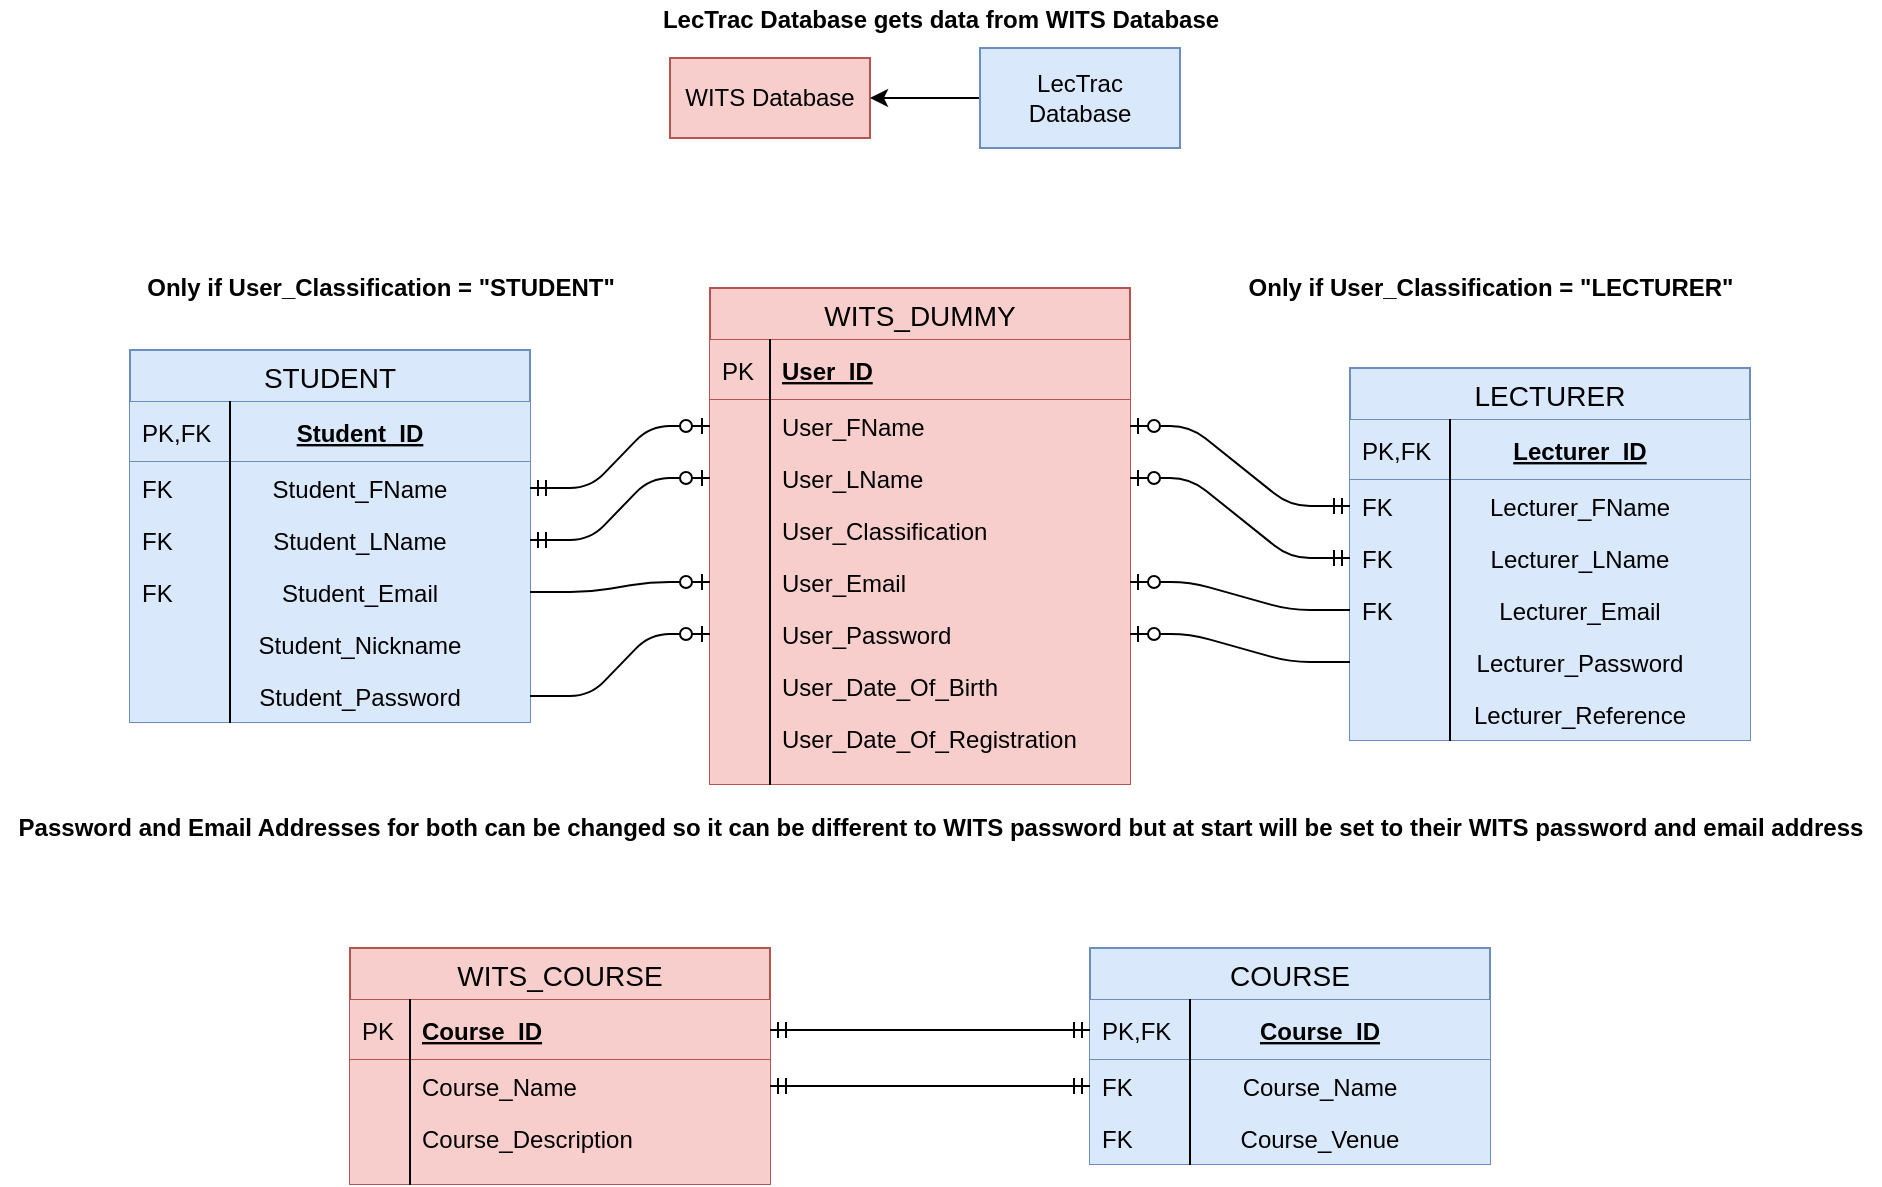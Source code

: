 <mxfile version="12.6.5" type="device"><diagram id="C5RBs43oDa-KdzZeNtuy" name="Page-1"><mxGraphModel dx="1096" dy="639" grid="1" gridSize="10" guides="1" tooltips="1" connect="1" arrows="1" fold="1" page="1" pageScale="1" pageWidth="827" pageHeight="1169" math="0" shadow="0"><root><mxCell id="WIyWlLk6GJQsqaUBKTNV-0"/><mxCell id="WIyWlLk6GJQsqaUBKTNV-1" parent="WIyWlLk6GJQsqaUBKTNV-0"/><mxCell id="q8qyXDA9uavXnTlKvIZX-0" value="WITS Database" style="whiteSpace=wrap;html=1;align=center;fillColor=#f8cecc;strokeColor=#b85450;" parent="WIyWlLk6GJQsqaUBKTNV-1" vertex="1"><mxGeometry x="240" y="185" width="100" height="40" as="geometry"/></mxCell><mxCell id="I5v792Ejw2t5efdUg5He-0" style="edgeStyle=orthogonalEdgeStyle;rounded=0;orthogonalLoop=1;jettySize=auto;html=1;exitX=0;exitY=0.5;exitDx=0;exitDy=0;entryX=1;entryY=0.5;entryDx=0;entryDy=0;" parent="WIyWlLk6GJQsqaUBKTNV-1" source="q8qyXDA9uavXnTlKvIZX-1" target="q8qyXDA9uavXnTlKvIZX-0" edge="1"><mxGeometry relative="1" as="geometry"/></mxCell><mxCell id="q8qyXDA9uavXnTlKvIZX-1" value="LecTrac &lt;br&gt;Database" style="whiteSpace=wrap;html=1;align=center;fillColor=#dae8fc;strokeColor=#6c8ebf;" parent="WIyWlLk6GJQsqaUBKTNV-1" vertex="1"><mxGeometry x="395" y="180" width="100" height="50" as="geometry"/></mxCell><mxCell id="q8qyXDA9uavXnTlKvIZX-21" value="WITS_COURSE" style="swimlane;fontStyle=0;childLayout=stackLayout;horizontal=1;startSize=26;horizontalStack=0;resizeParent=1;resizeParentMax=0;resizeLast=0;collapsible=1;marginBottom=0;align=center;fontSize=14;fillColor=#f8cecc;strokeColor=#b85450;" parent="WIyWlLk6GJQsqaUBKTNV-1" vertex="1"><mxGeometry x="80" y="630" width="210" height="118" as="geometry"/></mxCell><mxCell id="q8qyXDA9uavXnTlKvIZX-22" value="Course_ID" style="shape=partialRectangle;top=0;left=0;right=0;bottom=1;align=left;verticalAlign=middle;fillColor=#f8cecc;spacingLeft=34;spacingRight=4;overflow=hidden;rotatable=0;points=[[0,0.5],[1,0.5]];portConstraint=eastwest;dropTarget=0;fontStyle=5;fontSize=12;strokeColor=#b85450;" parent="q8qyXDA9uavXnTlKvIZX-21" vertex="1"><mxGeometry y="26" width="210" height="30" as="geometry"/></mxCell><mxCell id="q8qyXDA9uavXnTlKvIZX-23" value="PK" style="shape=partialRectangle;top=0;left=0;bottom=0;fillColor=none;align=left;verticalAlign=middle;spacingLeft=4;spacingRight=4;overflow=hidden;rotatable=0;points=[];portConstraint=eastwest;part=1;fontSize=12;" parent="q8qyXDA9uavXnTlKvIZX-22" vertex="1" connectable="0"><mxGeometry width="30" height="30" as="geometry"/></mxCell><mxCell id="q8qyXDA9uavXnTlKvIZX-24" value="Course_Name" style="shape=partialRectangle;top=0;left=0;right=0;bottom=0;align=left;verticalAlign=top;fillColor=#f8cecc;spacingLeft=34;spacingRight=4;overflow=hidden;rotatable=0;points=[[0,0.5],[1,0.5]];portConstraint=eastwest;dropTarget=0;fontSize=12;strokeColor=#b85450;" parent="q8qyXDA9uavXnTlKvIZX-21" vertex="1"><mxGeometry y="56" width="210" height="26" as="geometry"/></mxCell><mxCell id="q8qyXDA9uavXnTlKvIZX-25" value="" style="shape=partialRectangle;top=0;left=0;bottom=0;fillColor=none;align=left;verticalAlign=top;spacingLeft=4;spacingRight=4;overflow=hidden;rotatable=0;points=[];portConstraint=eastwest;part=1;fontSize=12;" parent="q8qyXDA9uavXnTlKvIZX-24" vertex="1" connectable="0"><mxGeometry width="30" height="26" as="geometry"/></mxCell><mxCell id="q8qyXDA9uavXnTlKvIZX-28" value="Course_Description" style="shape=partialRectangle;top=0;left=0;right=0;bottom=0;align=left;verticalAlign=top;fillColor=#f8cecc;spacingLeft=34;spacingRight=4;overflow=hidden;rotatable=0;points=[[0,0.5],[1,0.5]];portConstraint=eastwest;dropTarget=0;fontSize=12;strokeColor=#b85450;" parent="q8qyXDA9uavXnTlKvIZX-21" vertex="1"><mxGeometry y="82" width="210" height="26" as="geometry"/></mxCell><mxCell id="q8qyXDA9uavXnTlKvIZX-29" value="" style="shape=partialRectangle;top=0;left=0;bottom=0;fillColor=none;align=left;verticalAlign=top;spacingLeft=4;spacingRight=4;overflow=hidden;rotatable=0;points=[];portConstraint=eastwest;part=1;fontSize=12;" parent="q8qyXDA9uavXnTlKvIZX-28" vertex="1" connectable="0"><mxGeometry width="30" height="26" as="geometry"/></mxCell><mxCell id="q8qyXDA9uavXnTlKvIZX-34" value="" style="shape=partialRectangle;top=0;left=0;right=0;bottom=0;align=left;verticalAlign=top;fillColor=#f8cecc;spacingLeft=34;spacingRight=4;overflow=hidden;rotatable=0;points=[[0,0.5],[1,0.5]];portConstraint=eastwest;dropTarget=0;fontSize=12;strokeColor=#b85450;" parent="q8qyXDA9uavXnTlKvIZX-21" vertex="1"><mxGeometry y="108" width="210" height="10" as="geometry"/></mxCell><mxCell id="q8qyXDA9uavXnTlKvIZX-35" value="" style="shape=partialRectangle;top=0;left=0;bottom=0;fillColor=none;align=left;verticalAlign=top;spacingLeft=4;spacingRight=4;overflow=hidden;rotatable=0;points=[];portConstraint=eastwest;part=1;fontSize=12;" parent="q8qyXDA9uavXnTlKvIZX-34" vertex="1" connectable="0"><mxGeometry width="30" height="10" as="geometry"/></mxCell><mxCell id="q8qyXDA9uavXnTlKvIZX-36" value="WITS_DUMMY" style="swimlane;fontStyle=0;childLayout=stackLayout;horizontal=1;startSize=26;horizontalStack=0;resizeParent=1;resizeParentMax=0;resizeLast=0;collapsible=1;marginBottom=0;align=center;fontSize=14;fillColor=#f8cecc;strokeColor=#b85450;" parent="WIyWlLk6GJQsqaUBKTNV-1" vertex="1"><mxGeometry x="260" y="300" width="210" height="248" as="geometry"/></mxCell><mxCell id="q8qyXDA9uavXnTlKvIZX-37" value="User_ID" style="shape=partialRectangle;top=0;left=0;right=0;bottom=1;align=left;verticalAlign=middle;fillColor=#f8cecc;spacingLeft=34;spacingRight=4;overflow=hidden;rotatable=0;points=[[0,0.5],[1,0.5]];portConstraint=eastwest;dropTarget=0;fontStyle=5;fontSize=12;strokeColor=#b85450;" parent="q8qyXDA9uavXnTlKvIZX-36" vertex="1"><mxGeometry y="26" width="210" height="30" as="geometry"/></mxCell><mxCell id="q8qyXDA9uavXnTlKvIZX-38" value="PK" style="shape=partialRectangle;top=0;left=0;bottom=0;fillColor=none;align=left;verticalAlign=middle;spacingLeft=4;spacingRight=4;overflow=hidden;rotatable=0;points=[];portConstraint=eastwest;part=1;fontSize=12;" parent="q8qyXDA9uavXnTlKvIZX-37" vertex="1" connectable="0"><mxGeometry width="30" height="30" as="geometry"/></mxCell><mxCell id="q8qyXDA9uavXnTlKvIZX-39" value="User_FName" style="shape=partialRectangle;top=0;left=0;right=0;bottom=0;align=left;verticalAlign=top;fillColor=#f8cecc;spacingLeft=34;spacingRight=4;overflow=hidden;rotatable=0;points=[[0,0.5],[1,0.5]];portConstraint=eastwest;dropTarget=0;fontSize=12;strokeColor=#b85450;" parent="q8qyXDA9uavXnTlKvIZX-36" vertex="1"><mxGeometry y="56" width="210" height="26" as="geometry"/></mxCell><mxCell id="q8qyXDA9uavXnTlKvIZX-40" value="" style="shape=partialRectangle;top=0;left=0;bottom=0;fillColor=none;align=left;verticalAlign=top;spacingLeft=4;spacingRight=4;overflow=hidden;rotatable=0;points=[];portConstraint=eastwest;part=1;fontSize=12;" parent="q8qyXDA9uavXnTlKvIZX-39" vertex="1" connectable="0"><mxGeometry width="30" height="26" as="geometry"/></mxCell><mxCell id="q8qyXDA9uavXnTlKvIZX-41" value="User_LName" style="shape=partialRectangle;top=0;left=0;right=0;bottom=0;align=left;verticalAlign=top;fillColor=#f8cecc;spacingLeft=34;spacingRight=4;overflow=hidden;rotatable=0;points=[[0,0.5],[1,0.5]];portConstraint=eastwest;dropTarget=0;fontSize=12;strokeColor=#b85450;" parent="q8qyXDA9uavXnTlKvIZX-36" vertex="1"><mxGeometry y="82" width="210" height="26" as="geometry"/></mxCell><mxCell id="q8qyXDA9uavXnTlKvIZX-42" value="" style="shape=partialRectangle;top=0;left=0;bottom=0;fillColor=none;align=left;verticalAlign=top;spacingLeft=4;spacingRight=4;overflow=hidden;rotatable=0;points=[];portConstraint=eastwest;part=1;fontSize=12;" parent="q8qyXDA9uavXnTlKvIZX-41" vertex="1" connectable="0"><mxGeometry width="30" height="26" as="geometry"/></mxCell><mxCell id="q8qyXDA9uavXnTlKvIZX-43" value="User_Classification" style="shape=partialRectangle;top=0;left=0;right=0;bottom=0;align=left;verticalAlign=top;fillColor=#f8cecc;spacingLeft=34;spacingRight=4;overflow=hidden;rotatable=0;points=[[0,0.5],[1,0.5]];portConstraint=eastwest;dropTarget=0;fontSize=12;strokeColor=#b85450;" parent="q8qyXDA9uavXnTlKvIZX-36" vertex="1"><mxGeometry y="108" width="210" height="26" as="geometry"/></mxCell><mxCell id="q8qyXDA9uavXnTlKvIZX-44" value="" style="shape=partialRectangle;top=0;left=0;bottom=0;fillColor=none;align=left;verticalAlign=top;spacingLeft=4;spacingRight=4;overflow=hidden;rotatable=0;points=[];portConstraint=eastwest;part=1;fontSize=12;" parent="q8qyXDA9uavXnTlKvIZX-43" vertex="1" connectable="0"><mxGeometry width="30" height="26" as="geometry"/></mxCell><mxCell id="q8qyXDA9uavXnTlKvIZX-47" value="User_Email" style="shape=partialRectangle;top=0;left=0;right=0;bottom=0;align=left;verticalAlign=top;fillColor=#f8cecc;spacingLeft=34;spacingRight=4;overflow=hidden;rotatable=0;points=[[0,0.5],[1,0.5]];portConstraint=eastwest;dropTarget=0;fontSize=12;strokeColor=#b85450;" parent="q8qyXDA9uavXnTlKvIZX-36" vertex="1"><mxGeometry y="134" width="210" height="26" as="geometry"/></mxCell><mxCell id="q8qyXDA9uavXnTlKvIZX-48" value="" style="shape=partialRectangle;top=0;left=0;bottom=0;fillColor=none;align=left;verticalAlign=top;spacingLeft=4;spacingRight=4;overflow=hidden;rotatable=0;points=[];portConstraint=eastwest;part=1;fontSize=12;" parent="q8qyXDA9uavXnTlKvIZX-47" vertex="1" connectable="0"><mxGeometry width="30" height="26" as="geometry"/></mxCell><mxCell id="q8qyXDA9uavXnTlKvIZX-45" value="User_Password" style="shape=partialRectangle;top=0;left=0;right=0;bottom=0;align=left;verticalAlign=top;fillColor=#f8cecc;spacingLeft=34;spacingRight=4;overflow=hidden;rotatable=0;points=[[0,0.5],[1,0.5]];portConstraint=eastwest;dropTarget=0;fontSize=12;strokeColor=#b85450;" parent="q8qyXDA9uavXnTlKvIZX-36" vertex="1"><mxGeometry y="160" width="210" height="26" as="geometry"/></mxCell><mxCell id="q8qyXDA9uavXnTlKvIZX-46" value="" style="shape=partialRectangle;top=0;left=0;bottom=0;fillColor=none;align=left;verticalAlign=top;spacingLeft=4;spacingRight=4;overflow=hidden;rotatable=0;points=[];portConstraint=eastwest;part=1;fontSize=12;" parent="q8qyXDA9uavXnTlKvIZX-45" vertex="1" connectable="0"><mxGeometry width="30" height="26" as="geometry"/></mxCell><mxCell id="q8qyXDA9uavXnTlKvIZX-49" value="User_Date_Of_Birth" style="shape=partialRectangle;top=0;left=0;right=0;bottom=0;align=left;verticalAlign=top;fillColor=#f8cecc;spacingLeft=34;spacingRight=4;overflow=hidden;rotatable=0;points=[[0,0.5],[1,0.5]];portConstraint=eastwest;dropTarget=0;fontSize=12;strokeColor=#b85450;" parent="q8qyXDA9uavXnTlKvIZX-36" vertex="1"><mxGeometry y="186" width="210" height="26" as="geometry"/></mxCell><mxCell id="q8qyXDA9uavXnTlKvIZX-50" value="" style="shape=partialRectangle;top=0;left=0;bottom=0;fillColor=none;align=left;verticalAlign=top;spacingLeft=4;spacingRight=4;overflow=hidden;rotatable=0;points=[];portConstraint=eastwest;part=1;fontSize=12;" parent="q8qyXDA9uavXnTlKvIZX-49" vertex="1" connectable="0"><mxGeometry width="30" height="26" as="geometry"/></mxCell><mxCell id="q8qyXDA9uavXnTlKvIZX-51" value="User_Date_Of_Registration" style="shape=partialRectangle;top=0;left=0;right=0;bottom=0;align=left;verticalAlign=top;fillColor=#f8cecc;spacingLeft=34;spacingRight=4;overflow=hidden;rotatable=0;points=[[0,0.5],[1,0.5]];portConstraint=eastwest;dropTarget=0;fontSize=12;strokeColor=#b85450;" parent="q8qyXDA9uavXnTlKvIZX-36" vertex="1"><mxGeometry y="212" width="210" height="26" as="geometry"/></mxCell><mxCell id="q8qyXDA9uavXnTlKvIZX-52" value="" style="shape=partialRectangle;top=0;left=0;bottom=0;fillColor=none;align=left;verticalAlign=top;spacingLeft=4;spacingRight=4;overflow=hidden;rotatable=0;points=[];portConstraint=eastwest;part=1;fontSize=12;" parent="q8qyXDA9uavXnTlKvIZX-51" vertex="1" connectable="0"><mxGeometry width="30" height="26" as="geometry"/></mxCell><mxCell id="q8qyXDA9uavXnTlKvIZX-53" value="" style="shape=partialRectangle;top=0;left=0;right=0;bottom=0;align=left;verticalAlign=top;fillColor=#f8cecc;spacingLeft=34;spacingRight=4;overflow=hidden;rotatable=0;points=[[0,0.5],[1,0.5]];portConstraint=eastwest;dropTarget=0;fontSize=12;strokeColor=#b85450;" parent="q8qyXDA9uavXnTlKvIZX-36" vertex="1"><mxGeometry y="238" width="210" height="10" as="geometry"/></mxCell><mxCell id="q8qyXDA9uavXnTlKvIZX-54" value="" style="shape=partialRectangle;top=0;left=0;bottom=0;fillColor=none;align=left;verticalAlign=top;spacingLeft=4;spacingRight=4;overflow=hidden;rotatable=0;points=[];portConstraint=eastwest;part=1;fontSize=12;" parent="q8qyXDA9uavXnTlKvIZX-53" vertex="1" connectable="0"><mxGeometry width="30" height="10" as="geometry"/></mxCell><mxCell id="q8qyXDA9uavXnTlKvIZX-55" value="STUDENT" style="swimlane;fontStyle=0;childLayout=stackLayout;horizontal=1;startSize=26;horizontalStack=0;resizeParent=1;resizeParentMax=0;resizeLast=0;collapsible=1;marginBottom=0;align=center;fontSize=14;fillColor=#dae8fc;strokeColor=#6c8ebf;" parent="WIyWlLk6GJQsqaUBKTNV-1" vertex="1"><mxGeometry x="-30" y="331" width="200" height="186" as="geometry"/></mxCell><mxCell id="q8qyXDA9uavXnTlKvIZX-56" value="Student_ID" style="shape=partialRectangle;top=0;left=0;right=0;bottom=1;align=center;verticalAlign=middle;fillColor=#dae8fc;spacingLeft=34;spacingRight=4;overflow=hidden;rotatable=0;points=[[0,0.5],[1,0.5]];portConstraint=eastwest;dropTarget=0;fontStyle=5;fontSize=12;strokeColor=#6c8ebf;" parent="q8qyXDA9uavXnTlKvIZX-55" vertex="1"><mxGeometry y="26" width="200" height="30" as="geometry"/></mxCell><mxCell id="q8qyXDA9uavXnTlKvIZX-57" value="PK,FK" style="shape=partialRectangle;top=0;left=0;bottom=0;fillColor=none;align=left;verticalAlign=middle;spacingLeft=4;spacingRight=4;overflow=hidden;rotatable=0;points=[];portConstraint=eastwest;part=1;fontSize=12;" parent="q8qyXDA9uavXnTlKvIZX-56" vertex="1" connectable="0"><mxGeometry width="50" height="30" as="geometry"/></mxCell><mxCell id="q8qyXDA9uavXnTlKvIZX-58" value="Student_FName" style="shape=partialRectangle;top=0;left=0;right=0;bottom=0;align=center;verticalAlign=top;fillColor=#dae8fc;spacingLeft=34;spacingRight=4;overflow=hidden;rotatable=0;points=[[0,0.5],[1,0.5]];portConstraint=eastwest;dropTarget=0;fontSize=12;strokeColor=#6c8ebf;" parent="q8qyXDA9uavXnTlKvIZX-55" vertex="1"><mxGeometry y="56" width="200" height="26" as="geometry"/></mxCell><mxCell id="q8qyXDA9uavXnTlKvIZX-59" value="FK" style="shape=partialRectangle;top=0;left=0;bottom=0;fillColor=none;align=left;verticalAlign=top;spacingLeft=4;spacingRight=4;overflow=hidden;rotatable=0;points=[];portConstraint=eastwest;part=1;fontSize=12;" parent="q8qyXDA9uavXnTlKvIZX-58" vertex="1" connectable="0"><mxGeometry width="50" height="26" as="geometry"/></mxCell><mxCell id="q8qyXDA9uavXnTlKvIZX-60" value="Student_LName" style="shape=partialRectangle;top=0;left=0;right=0;bottom=0;align=center;verticalAlign=top;fillColor=#dae8fc;spacingLeft=34;spacingRight=4;overflow=hidden;rotatable=0;points=[[0,0.5],[1,0.5]];portConstraint=eastwest;dropTarget=0;fontSize=12;strokeColor=#6c8ebf;" parent="q8qyXDA9uavXnTlKvIZX-55" vertex="1"><mxGeometry y="82" width="200" height="26" as="geometry"/></mxCell><mxCell id="q8qyXDA9uavXnTlKvIZX-61" value="FK" style="shape=partialRectangle;top=0;left=0;bottom=0;fillColor=none;align=left;verticalAlign=top;spacingLeft=4;spacingRight=4;overflow=hidden;rotatable=0;points=[];portConstraint=eastwest;part=1;fontSize=12;" parent="q8qyXDA9uavXnTlKvIZX-60" vertex="1" connectable="0"><mxGeometry width="50" height="26" as="geometry"/></mxCell><mxCell id="q8qyXDA9uavXnTlKvIZX-62" value="Student_Email" style="shape=partialRectangle;top=0;left=0;right=0;bottom=0;align=center;verticalAlign=top;fillColor=#dae8fc;spacingLeft=34;spacingRight=4;overflow=hidden;rotatable=0;points=[[0,0.5],[1,0.5]];portConstraint=eastwest;dropTarget=0;fontSize=12;strokeColor=#6c8ebf;" parent="q8qyXDA9uavXnTlKvIZX-55" vertex="1"><mxGeometry y="108" width="200" height="26" as="geometry"/></mxCell><mxCell id="q8qyXDA9uavXnTlKvIZX-63" value="FK" style="shape=partialRectangle;top=0;left=0;bottom=0;fillColor=none;align=left;verticalAlign=top;spacingLeft=4;spacingRight=4;overflow=hidden;rotatable=0;points=[];portConstraint=eastwest;part=1;fontSize=12;" parent="q8qyXDA9uavXnTlKvIZX-62" vertex="1" connectable="0"><mxGeometry width="50" height="26" as="geometry"/></mxCell><mxCell id="q8qyXDA9uavXnTlKvIZX-64" value="Student_Nickname" style="shape=partialRectangle;top=0;left=0;right=0;bottom=0;align=center;verticalAlign=top;fillColor=#dae8fc;spacingLeft=34;spacingRight=4;overflow=hidden;rotatable=0;points=[[0,0.5],[1,0.5]];portConstraint=eastwest;dropTarget=0;fontSize=12;strokeColor=#6c8ebf;" parent="q8qyXDA9uavXnTlKvIZX-55" vertex="1"><mxGeometry y="134" width="200" height="26" as="geometry"/></mxCell><mxCell id="q8qyXDA9uavXnTlKvIZX-65" value="" style="shape=partialRectangle;top=0;left=0;bottom=0;fillColor=none;align=left;verticalAlign=top;spacingLeft=4;spacingRight=4;overflow=hidden;rotatable=0;points=[];portConstraint=eastwest;part=1;fontSize=12;" parent="q8qyXDA9uavXnTlKvIZX-64" vertex="1" connectable="0"><mxGeometry width="50" height="26" as="geometry"/></mxCell><mxCell id="q8qyXDA9uavXnTlKvIZX-66" value="Student_Password" style="shape=partialRectangle;top=0;left=0;right=0;bottom=0;align=center;verticalAlign=top;fillColor=#dae8fc;spacingLeft=34;spacingRight=4;overflow=hidden;rotatable=0;points=[[0,0.5],[1,0.5]];portConstraint=eastwest;dropTarget=0;fontSize=12;strokeColor=#6c8ebf;" parent="q8qyXDA9uavXnTlKvIZX-55" vertex="1"><mxGeometry y="160" width="200" height="26" as="geometry"/></mxCell><mxCell id="q8qyXDA9uavXnTlKvIZX-67" value="" style="shape=partialRectangle;top=0;left=0;bottom=0;fillColor=none;align=left;verticalAlign=top;spacingLeft=4;spacingRight=4;overflow=hidden;rotatable=0;points=[];portConstraint=eastwest;part=1;fontSize=12;" parent="q8qyXDA9uavXnTlKvIZX-66" vertex="1" connectable="0"><mxGeometry width="50" height="26" as="geometry"/></mxCell><mxCell id="q8qyXDA9uavXnTlKvIZX-70" value="LECTURER" style="swimlane;fontStyle=0;childLayout=stackLayout;horizontal=1;startSize=26;horizontalStack=0;resizeParent=1;resizeParentMax=0;resizeLast=0;collapsible=1;marginBottom=0;align=center;fontSize=14;fillColor=#dae8fc;strokeColor=#6c8ebf;" parent="WIyWlLk6GJQsqaUBKTNV-1" vertex="1"><mxGeometry x="580" y="340" width="200" height="186" as="geometry"/></mxCell><mxCell id="q8qyXDA9uavXnTlKvIZX-71" value="Lecturer_ID" style="shape=partialRectangle;top=0;left=0;right=0;bottom=1;align=center;verticalAlign=middle;fillColor=#dae8fc;spacingLeft=34;spacingRight=4;overflow=hidden;rotatable=0;points=[[0,0.5],[1,0.5]];portConstraint=eastwest;dropTarget=0;fontStyle=5;fontSize=12;strokeColor=#6c8ebf;" parent="q8qyXDA9uavXnTlKvIZX-70" vertex="1"><mxGeometry y="26" width="200" height="30" as="geometry"/></mxCell><mxCell id="q8qyXDA9uavXnTlKvIZX-72" value="PK,FK" style="shape=partialRectangle;top=0;left=0;bottom=0;fillColor=none;align=left;verticalAlign=middle;spacingLeft=4;spacingRight=4;overflow=hidden;rotatable=0;points=[];portConstraint=eastwest;part=1;fontSize=12;" parent="q8qyXDA9uavXnTlKvIZX-71" vertex="1" connectable="0"><mxGeometry width="50" height="30" as="geometry"/></mxCell><mxCell id="q8qyXDA9uavXnTlKvIZX-73" value="Lecturer_FName" style="shape=partialRectangle;top=0;left=0;right=0;bottom=0;align=center;verticalAlign=top;fillColor=#dae8fc;spacingLeft=34;spacingRight=4;overflow=hidden;rotatable=0;points=[[0,0.5],[1,0.5]];portConstraint=eastwest;dropTarget=0;fontSize=12;strokeColor=#6c8ebf;" parent="q8qyXDA9uavXnTlKvIZX-70" vertex="1"><mxGeometry y="56" width="200" height="26" as="geometry"/></mxCell><mxCell id="q8qyXDA9uavXnTlKvIZX-74" value="FK" style="shape=partialRectangle;top=0;left=0;bottom=0;fillColor=none;align=left;verticalAlign=top;spacingLeft=4;spacingRight=4;overflow=hidden;rotatable=0;points=[];portConstraint=eastwest;part=1;fontSize=12;" parent="q8qyXDA9uavXnTlKvIZX-73" vertex="1" connectable="0"><mxGeometry width="50" height="26" as="geometry"/></mxCell><mxCell id="q8qyXDA9uavXnTlKvIZX-75" value="Lecturer_LName" style="shape=partialRectangle;top=0;left=0;right=0;bottom=0;align=center;verticalAlign=top;fillColor=#dae8fc;spacingLeft=34;spacingRight=4;overflow=hidden;rotatable=0;points=[[0,0.5],[1,0.5]];portConstraint=eastwest;dropTarget=0;fontSize=12;strokeColor=#6c8ebf;" parent="q8qyXDA9uavXnTlKvIZX-70" vertex="1"><mxGeometry y="82" width="200" height="26" as="geometry"/></mxCell><mxCell id="q8qyXDA9uavXnTlKvIZX-76" value="FK" style="shape=partialRectangle;top=0;left=0;bottom=0;fillColor=none;align=left;verticalAlign=top;spacingLeft=4;spacingRight=4;overflow=hidden;rotatable=0;points=[];portConstraint=eastwest;part=1;fontSize=12;" parent="q8qyXDA9uavXnTlKvIZX-75" vertex="1" connectable="0"><mxGeometry width="50" height="26" as="geometry"/></mxCell><mxCell id="q8qyXDA9uavXnTlKvIZX-77" value="Lecturer_Email" style="shape=partialRectangle;top=0;left=0;right=0;bottom=0;align=center;verticalAlign=top;fillColor=#dae8fc;spacingLeft=34;spacingRight=4;overflow=hidden;rotatable=0;points=[[0,0.5],[1,0.5]];portConstraint=eastwest;dropTarget=0;fontSize=12;strokeColor=#6c8ebf;" parent="q8qyXDA9uavXnTlKvIZX-70" vertex="1"><mxGeometry y="108" width="200" height="26" as="geometry"/></mxCell><mxCell id="q8qyXDA9uavXnTlKvIZX-78" value="FK" style="shape=partialRectangle;top=0;left=0;bottom=0;fillColor=none;align=left;verticalAlign=top;spacingLeft=4;spacingRight=4;overflow=hidden;rotatable=0;points=[];portConstraint=eastwest;part=1;fontSize=12;" parent="q8qyXDA9uavXnTlKvIZX-77" vertex="1" connectable="0"><mxGeometry width="50" height="26" as="geometry"/></mxCell><mxCell id="q8qyXDA9uavXnTlKvIZX-79" value="Lecturer_Password" style="shape=partialRectangle;top=0;left=0;right=0;bottom=0;align=center;verticalAlign=top;fillColor=#dae8fc;spacingLeft=34;spacingRight=4;overflow=hidden;rotatable=0;points=[[0,0.5],[1,0.5]];portConstraint=eastwest;dropTarget=0;fontSize=12;strokeColor=#6c8ebf;" parent="q8qyXDA9uavXnTlKvIZX-70" vertex="1"><mxGeometry y="134" width="200" height="26" as="geometry"/></mxCell><mxCell id="q8qyXDA9uavXnTlKvIZX-80" value="" style="shape=partialRectangle;top=0;left=0;bottom=0;fillColor=none;align=left;verticalAlign=top;spacingLeft=4;spacingRight=4;overflow=hidden;rotatable=0;points=[];portConstraint=eastwest;part=1;fontSize=12;" parent="q8qyXDA9uavXnTlKvIZX-79" vertex="1" connectable="0"><mxGeometry width="50" height="26" as="geometry"/></mxCell><mxCell id="q8qyXDA9uavXnTlKvIZX-81" value="Lecturer_Reference" style="shape=partialRectangle;top=0;left=0;right=0;bottom=0;align=center;verticalAlign=top;fillColor=#dae8fc;spacingLeft=34;spacingRight=4;overflow=hidden;rotatable=0;points=[[0,0.5],[1,0.5]];portConstraint=eastwest;dropTarget=0;fontSize=12;strokeColor=#6c8ebf;" parent="q8qyXDA9uavXnTlKvIZX-70" vertex="1"><mxGeometry y="160" width="200" height="26" as="geometry"/></mxCell><mxCell id="q8qyXDA9uavXnTlKvIZX-82" value="" style="shape=partialRectangle;top=0;left=0;bottom=0;fillColor=none;align=left;verticalAlign=top;spacingLeft=4;spacingRight=4;overflow=hidden;rotatable=0;points=[];portConstraint=eastwest;part=1;fontSize=12;" parent="q8qyXDA9uavXnTlKvIZX-81" vertex="1" connectable="0"><mxGeometry width="50" height="26" as="geometry"/></mxCell><mxCell id="q8qyXDA9uavXnTlKvIZX-83" value="COURSE" style="swimlane;fontStyle=0;childLayout=stackLayout;horizontal=1;startSize=26;horizontalStack=0;resizeParent=1;resizeParentMax=0;resizeLast=0;collapsible=1;marginBottom=0;align=center;fontSize=14;fillColor=#dae8fc;strokeColor=#6c8ebf;" parent="WIyWlLk6GJQsqaUBKTNV-1" vertex="1"><mxGeometry x="450" y="630" width="200" height="108" as="geometry"/></mxCell><mxCell id="q8qyXDA9uavXnTlKvIZX-84" value="Course_ID" style="shape=partialRectangle;top=0;left=0;right=0;bottom=1;align=center;verticalAlign=middle;fillColor=#dae8fc;spacingLeft=34;spacingRight=4;overflow=hidden;rotatable=0;points=[[0,0.5],[1,0.5]];portConstraint=eastwest;dropTarget=0;fontStyle=5;fontSize=12;strokeColor=#6c8ebf;" parent="q8qyXDA9uavXnTlKvIZX-83" vertex="1"><mxGeometry y="26" width="200" height="30" as="geometry"/></mxCell><mxCell id="q8qyXDA9uavXnTlKvIZX-85" value="PK,FK" style="shape=partialRectangle;top=0;left=0;bottom=0;fillColor=none;align=left;verticalAlign=middle;spacingLeft=4;spacingRight=4;overflow=hidden;rotatable=0;points=[];portConstraint=eastwest;part=1;fontSize=12;" parent="q8qyXDA9uavXnTlKvIZX-84" vertex="1" connectable="0"><mxGeometry width="50" height="30" as="geometry"/></mxCell><mxCell id="q8qyXDA9uavXnTlKvIZX-86" value="Course_Name" style="shape=partialRectangle;top=0;left=0;right=0;bottom=0;align=center;verticalAlign=top;fillColor=#dae8fc;spacingLeft=34;spacingRight=4;overflow=hidden;rotatable=0;points=[[0,0.5],[1,0.5]];portConstraint=eastwest;dropTarget=0;fontSize=12;strokeColor=#6c8ebf;" parent="q8qyXDA9uavXnTlKvIZX-83" vertex="1"><mxGeometry y="56" width="200" height="26" as="geometry"/></mxCell><mxCell id="q8qyXDA9uavXnTlKvIZX-87" value="FK" style="shape=partialRectangle;top=0;left=0;bottom=0;fillColor=none;align=left;verticalAlign=top;spacingLeft=4;spacingRight=4;overflow=hidden;rotatable=0;points=[];portConstraint=eastwest;part=1;fontSize=12;" parent="q8qyXDA9uavXnTlKvIZX-86" vertex="1" connectable="0"><mxGeometry width="50" height="26" as="geometry"/></mxCell><mxCell id="q8qyXDA9uavXnTlKvIZX-88" value="Course_Venue" style="shape=partialRectangle;top=0;left=0;right=0;bottom=0;align=center;verticalAlign=top;fillColor=#dae8fc;spacingLeft=34;spacingRight=4;overflow=hidden;rotatable=0;points=[[0,0.5],[1,0.5]];portConstraint=eastwest;dropTarget=0;fontSize=12;strokeColor=#6c8ebf;" parent="q8qyXDA9uavXnTlKvIZX-83" vertex="1"><mxGeometry y="82" width="200" height="26" as="geometry"/></mxCell><mxCell id="q8qyXDA9uavXnTlKvIZX-89" value="FK" style="shape=partialRectangle;top=0;left=0;bottom=0;fillColor=none;align=left;verticalAlign=top;spacingLeft=4;spacingRight=4;overflow=hidden;rotatable=0;points=[];portConstraint=eastwest;part=1;fontSize=12;" parent="q8qyXDA9uavXnTlKvIZX-88" vertex="1" connectable="0"><mxGeometry width="50" height="26" as="geometry"/></mxCell><mxCell id="q8qyXDA9uavXnTlKvIZX-90" value="" style="edgeStyle=entityRelationEdgeStyle;fontSize=12;html=1;endArrow=ERmandOne;startArrow=ERmandOne;exitX=1;exitY=0.5;exitDx=0;exitDy=0;" parent="WIyWlLk6GJQsqaUBKTNV-1" source="q8qyXDA9uavXnTlKvIZX-22" target="q8qyXDA9uavXnTlKvIZX-84" edge="1"><mxGeometry width="100" height="100" relative="1" as="geometry"><mxPoint x="290" y="750" as="sourcePoint"/><mxPoint x="390" y="650" as="targetPoint"/></mxGeometry></mxCell><mxCell id="q8qyXDA9uavXnTlKvIZX-91" value="" style="edgeStyle=entityRelationEdgeStyle;fontSize=12;html=1;endArrow=ERmandOne;startArrow=ERmandOne;" parent="WIyWlLk6GJQsqaUBKTNV-1" source="q8qyXDA9uavXnTlKvIZX-24" target="q8qyXDA9uavXnTlKvIZX-86" edge="1"><mxGeometry width="100" height="100" relative="1" as="geometry"><mxPoint x="340" y="610" as="sourcePoint"/><mxPoint x="470" y="646" as="targetPoint"/></mxGeometry></mxCell><mxCell id="q8qyXDA9uavXnTlKvIZX-93" value="" style="edgeStyle=entityRelationEdgeStyle;fontSize=12;html=1;endArrow=none;startArrow=ERzeroToOne;startFill=1;endFill=0;" parent="WIyWlLk6GJQsqaUBKTNV-1" source="q8qyXDA9uavXnTlKvIZX-47" target="q8qyXDA9uavXnTlKvIZX-77" edge="1"><mxGeometry width="100" height="100" relative="1" as="geometry"><mxPoint x="230" y="576" as="sourcePoint"/><mxPoint x="340" y="540" as="targetPoint"/></mxGeometry></mxCell><mxCell id="q8qyXDA9uavXnTlKvIZX-94" value="" style="edgeStyle=entityRelationEdgeStyle;fontSize=12;html=1;endArrow=ERmandOne;startArrow=ERzeroToOne;startFill=1;" parent="WIyWlLk6GJQsqaUBKTNV-1" source="q8qyXDA9uavXnTlKvIZX-41" target="q8qyXDA9uavXnTlKvIZX-75" edge="1"><mxGeometry width="100" height="100" relative="1" as="geometry"><mxPoint x="280" y="468" as="sourcePoint"/><mxPoint x="470" y="576" as="targetPoint"/></mxGeometry></mxCell><mxCell id="q8qyXDA9uavXnTlKvIZX-95" value="" style="edgeStyle=entityRelationEdgeStyle;fontSize=12;html=1;endArrow=ERmandOne;startArrow=ERzeroToOne;startFill=1;" parent="WIyWlLk6GJQsqaUBKTNV-1" source="q8qyXDA9uavXnTlKvIZX-39" target="q8qyXDA9uavXnTlKvIZX-73" edge="1"><mxGeometry width="100" height="100" relative="1" as="geometry"><mxPoint x="290" y="260" as="sourcePoint"/><mxPoint x="480" y="420" as="targetPoint"/></mxGeometry></mxCell><mxCell id="q8qyXDA9uavXnTlKvIZX-96" value="" style="edgeStyle=entityRelationEdgeStyle;fontSize=12;html=1;endArrow=ERmandOne;startArrow=ERzeroToOne;startFill=1;" parent="WIyWlLk6GJQsqaUBKTNV-1" source="q8qyXDA9uavXnTlKvIZX-39" target="q8qyXDA9uavXnTlKvIZX-58" edge="1"><mxGeometry width="100" height="100" relative="1" as="geometry"><mxPoint x="480" y="260" as="sourcePoint"/><mxPoint x="590" y="300" as="targetPoint"/></mxGeometry></mxCell><mxCell id="q8qyXDA9uavXnTlKvIZX-97" value="" style="edgeStyle=entityRelationEdgeStyle;fontSize=12;html=1;endArrow=ERmandOne;startArrow=ERzeroToOne;startFill=1;" parent="WIyWlLk6GJQsqaUBKTNV-1" source="q8qyXDA9uavXnTlKvIZX-41" target="q8qyXDA9uavXnTlKvIZX-60" edge="1"><mxGeometry width="100" height="100" relative="1" as="geometry"><mxPoint x="270" y="379" as="sourcePoint"/><mxPoint x="180" y="410" as="targetPoint"/></mxGeometry></mxCell><mxCell id="q8qyXDA9uavXnTlKvIZX-98" value="" style="edgeStyle=entityRelationEdgeStyle;fontSize=12;html=1;endArrow=none;startArrow=ERzeroToOne;startFill=1;endFill=0;" parent="WIyWlLk6GJQsqaUBKTNV-1" source="q8qyXDA9uavXnTlKvIZX-47" target="q8qyXDA9uavXnTlKvIZX-62" edge="1"><mxGeometry width="100" height="100" relative="1" as="geometry"><mxPoint x="270" y="405" as="sourcePoint"/><mxPoint x="180" y="436" as="targetPoint"/></mxGeometry></mxCell><mxCell id="q8qyXDA9uavXnTlKvIZX-99" value="" style="edgeStyle=entityRelationEdgeStyle;fontSize=12;html=1;endArrow=none;endFill=0;startArrow=ERzeroToOne;startFill=1;" parent="WIyWlLk6GJQsqaUBKTNV-1" source="q8qyXDA9uavXnTlKvIZX-45" target="q8qyXDA9uavXnTlKvIZX-79" edge="1"><mxGeometry width="100" height="100" relative="1" as="geometry"><mxPoint x="210" y="340" as="sourcePoint"/><mxPoint x="310" y="240" as="targetPoint"/></mxGeometry></mxCell><mxCell id="q8qyXDA9uavXnTlKvIZX-100" value="" style="edgeStyle=entityRelationEdgeStyle;fontSize=12;html=1;endArrow=ERzeroToOne;endFill=1;startArrow=none;startFill=0;" parent="WIyWlLk6GJQsqaUBKTNV-1" source="q8qyXDA9uavXnTlKvIZX-66" target="q8qyXDA9uavXnTlKvIZX-45" edge="1"><mxGeometry width="100" height="100" relative="1" as="geometry"><mxPoint x="480" y="483" as="sourcePoint"/><mxPoint x="590" y="497" as="targetPoint"/></mxGeometry></mxCell><mxCell id="q8qyXDA9uavXnTlKvIZX-101" value="&lt;b&gt;Only if User_Classification = &quot;STUDENT&quot;&lt;/b&gt;" style="text;html=1;align=center;verticalAlign=middle;resizable=0;points=[];autosize=1;" parent="WIyWlLk6GJQsqaUBKTNV-1" vertex="1"><mxGeometry x="-30" y="290" width="250" height="20" as="geometry"/></mxCell><mxCell id="q8qyXDA9uavXnTlKvIZX-103" value="&lt;b&gt;Only if User_Classification = &quot;LECTURER&quot;&lt;/b&gt;" style="text;html=1;align=center;verticalAlign=middle;resizable=0;points=[];autosize=1;" parent="WIyWlLk6GJQsqaUBKTNV-1" vertex="1"><mxGeometry x="520" y="290" width="260" height="20" as="geometry"/></mxCell><mxCell id="q8qyXDA9uavXnTlKvIZX-106" value="&lt;b&gt;Password and Email Addresses for both can be changed so it can be different to WITS password but at start will be set to their WITS password and email address&lt;/b&gt;" style="text;html=1;align=center;verticalAlign=middle;resizable=0;points=[];autosize=1;" parent="WIyWlLk6GJQsqaUBKTNV-1" vertex="1"><mxGeometry x="-95" y="560" width="940" height="20" as="geometry"/></mxCell><mxCell id="I5v792Ejw2t5efdUg5He-1" value="LecTrac Database gets data from WITS Database" style="text;html=1;align=center;verticalAlign=middle;resizable=0;points=[];autosize=1;fontStyle=1" parent="WIyWlLk6GJQsqaUBKTNV-1" vertex="1"><mxGeometry x="230" y="156" width="290" height="20" as="geometry"/></mxCell></root></mxGraphModel></diagram></mxfile>